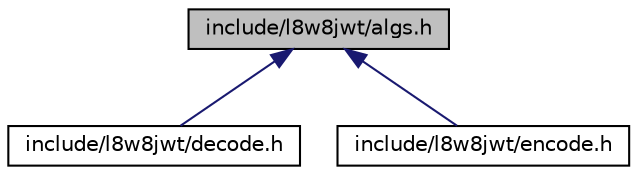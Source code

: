 digraph "include/l8w8jwt/algs.h"
{
  edge [fontname="Helvetica",fontsize="10",labelfontname="Helvetica",labelfontsize="10"];
  node [fontname="Helvetica",fontsize="10",shape=record];
  Node1 [label="include/l8w8jwt/algs.h",height=0.2,width=0.4,color="black", fillcolor="grey75", style="filled", fontcolor="black"];
  Node1 -> Node2 [dir="back",color="midnightblue",fontsize="10",style="solid",fontname="Helvetica"];
  Node2 [label="include/l8w8jwt/decode.h",height=0.2,width=0.4,color="black", fillcolor="white", style="filled",URL="$decode_8h.html",tooltip="Core DECODE function for l8w8jwt. Use this to decode and validate a JWT! "];
  Node1 -> Node3 [dir="back",color="midnightblue",fontsize="10",style="solid",fontname="Helvetica"];
  Node3 [label="include/l8w8jwt/encode.h",height=0.2,width=0.4,color="black", fillcolor="white", style="filled",URL="$encode_8h.html",tooltip="Core ENCODE function for l8w8jwt. Use this to encode a JWT header + payload WITHOUT signing..."];
}
